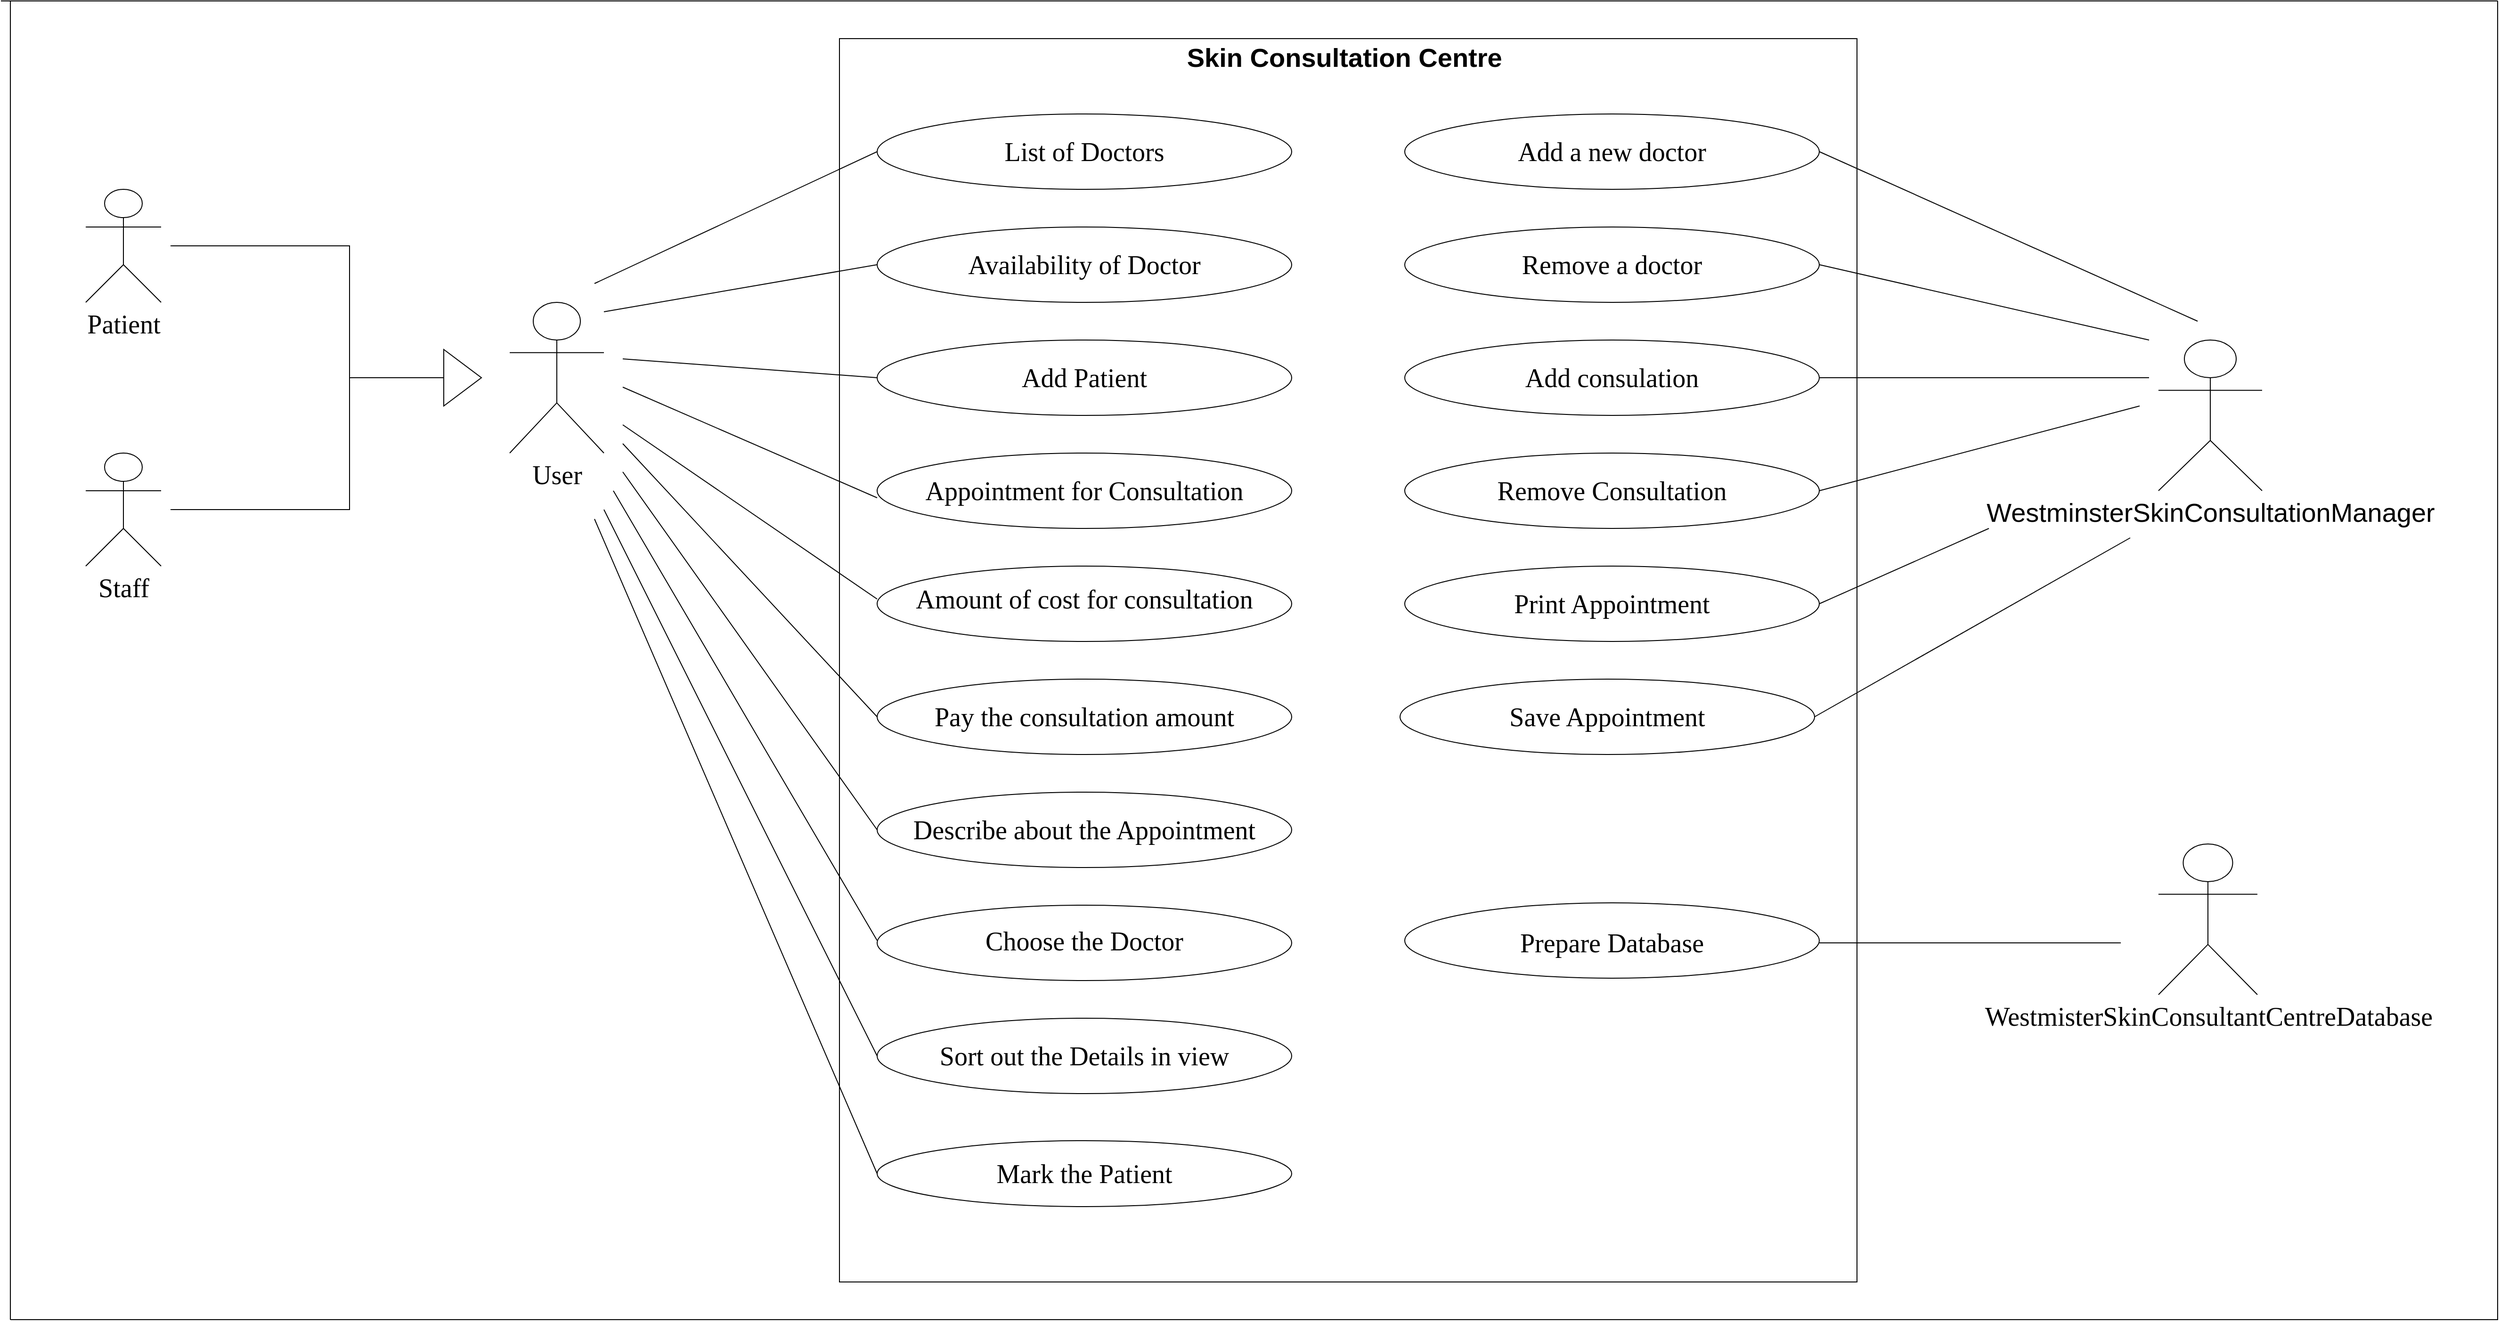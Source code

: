 <mxfile>
    <diagram id="QwScyX0qfKBpCgQm_luk" name="Page-1">
        <mxGraphModel dx="2236" dy="1036" grid="1" gridSize="10" guides="1" tooltips="1" connect="1" arrows="1" fold="1" page="1" pageScale="1" pageWidth="850" pageHeight="1100" math="0" shadow="0">
            <root>
                <mxCell id="0"/>
                <mxCell id="1" parent="0"/>
                <mxCell id="yenkOo6DqtrPsOngHPib-1" value="" style="rounded=0;whiteSpace=wrap;html=1;fillColor=none;" parent="1" vertex="1">
                    <mxGeometry x="160" y="120" width="1080" height="1320" as="geometry"/>
                </mxCell>
                <mxCell id="yenkOo6DqtrPsOngHPib-2" value="&lt;font style=&quot;font-size: 28px;&quot; face=&quot;Times New Roman&quot;&gt;User&lt;/font&gt;" style="shape=umlActor;verticalLabelPosition=bottom;verticalAlign=top;html=1;outlineConnect=0;fillColor=none;" parent="1" vertex="1">
                    <mxGeometry x="-190" y="400" width="100" height="160" as="geometry"/>
                </mxCell>
                <mxCell id="yenkOo6DqtrPsOngHPib-6" value="&lt;span style=&quot;font-size: 28px;&quot;&gt;WestminsterSkinConsultationManager&lt;/span&gt;" style="shape=umlActor;verticalLabelPosition=bottom;verticalAlign=top;html=1;outlineConnect=0;fillColor=none;" parent="1" vertex="1">
                    <mxGeometry x="1560" y="440" width="110" height="160" as="geometry"/>
                </mxCell>
                <mxCell id="yenkOo6DqtrPsOngHPib-8" value="" style="ellipse;whiteSpace=wrap;html=1;fillColor=none;" parent="1" vertex="1">
                    <mxGeometry x="200" y="200" width="440" height="80" as="geometry"/>
                </mxCell>
                <mxCell id="yenkOo6DqtrPsOngHPib-9" value="" style="ellipse;whiteSpace=wrap;html=1;fillColor=none;" parent="1" vertex="1">
                    <mxGeometry x="200" y="560" width="440" height="80" as="geometry"/>
                </mxCell>
                <mxCell id="yenkOo6DqtrPsOngHPib-10" value="" style="ellipse;whiteSpace=wrap;html=1;fillColor=none;" parent="1" vertex="1">
                    <mxGeometry x="200" y="320" width="440" height="80" as="geometry"/>
                </mxCell>
                <mxCell id="yenkOo6DqtrPsOngHPib-11" value="" style="ellipse;whiteSpace=wrap;html=1;fillColor=none;" parent="1" vertex="1">
                    <mxGeometry x="200" y="680" width="440" height="80" as="geometry"/>
                </mxCell>
                <mxCell id="yenkOo6DqtrPsOngHPib-12" value="" style="ellipse;whiteSpace=wrap;html=1;fillColor=none;" parent="1" vertex="1">
                    <mxGeometry x="200" y="440" width="440" height="80" as="geometry"/>
                </mxCell>
                <mxCell id="yenkOo6DqtrPsOngHPib-13" value="" style="ellipse;whiteSpace=wrap;html=1;fillColor=none;" parent="1" vertex="1">
                    <mxGeometry x="200" y="800" width="440" height="80" as="geometry"/>
                </mxCell>
                <mxCell id="yenkOo6DqtrPsOngHPib-14" value="" style="ellipse;whiteSpace=wrap;html=1;fillColor=none;" parent="1" vertex="1">
                    <mxGeometry x="200" y="920" width="440" height="80" as="geometry"/>
                </mxCell>
                <mxCell id="yenkOo6DqtrPsOngHPib-15" value="" style="ellipse;whiteSpace=wrap;html=1;fillColor=none;" parent="1" vertex="1">
                    <mxGeometry x="200" y="1040" width="440" height="80" as="geometry"/>
                </mxCell>
                <mxCell id="yenkOo6DqtrPsOngHPib-16" value="" style="ellipse;whiteSpace=wrap;html=1;fillColor=none;" parent="1" vertex="1">
                    <mxGeometry x="200" y="1160" width="440" height="80" as="geometry"/>
                </mxCell>
                <mxCell id="yenkOo6DqtrPsOngHPib-17" value="" style="ellipse;whiteSpace=wrap;html=1;fillColor=none;" parent="1" vertex="1">
                    <mxGeometry x="760" y="200" width="440" height="80" as="geometry"/>
                </mxCell>
                <mxCell id="yenkOo6DqtrPsOngHPib-18" value="" style="ellipse;whiteSpace=wrap;html=1;fillColor=none;" parent="1" vertex="1">
                    <mxGeometry x="760" y="320" width="440" height="80" as="geometry"/>
                </mxCell>
                <mxCell id="yenkOo6DqtrPsOngHPib-19" value="" style="ellipse;whiteSpace=wrap;html=1;fillColor=none;" parent="1" vertex="1">
                    <mxGeometry x="760" y="440" width="440" height="80" as="geometry"/>
                </mxCell>
                <mxCell id="yenkOo6DqtrPsOngHPib-20" value="" style="ellipse;whiteSpace=wrap;html=1;fillColor=none;" parent="1" vertex="1">
                    <mxGeometry x="760" y="560" width="440" height="80" as="geometry"/>
                </mxCell>
                <mxCell id="yenkOo6DqtrPsOngHPib-21" value="" style="ellipse;whiteSpace=wrap;html=1;fillColor=none;" parent="1" vertex="1">
                    <mxGeometry x="760" y="680" width="440" height="80" as="geometry"/>
                </mxCell>
                <mxCell id="yenkOo6DqtrPsOngHPib-22" value="&lt;h1 style=&quot;font-size: 28px;&quot;&gt;&lt;font face=&quot;Helvetica&quot;&gt;Skin Consultation Centre&amp;nbsp;&lt;/font&gt;&lt;/h1&gt;" style="text;html=1;strokeColor=none;fillColor=none;align=center;verticalAlign=middle;whiteSpace=wrap;rounded=0;fontStyle=1;fontFamily=Times New Roman;" parent="1" vertex="1">
                    <mxGeometry x="200" y="120" width="1000" height="40" as="geometry"/>
                </mxCell>
                <mxCell id="yenkOo6DqtrPsOngHPib-23" value="List of Doctors" style="text;html=1;strokeColor=none;fillColor=none;align=center;verticalAlign=middle;whiteSpace=wrap;rounded=0;fontSize=28;fontFamily=Times New Roman;" parent="1" vertex="1">
                    <mxGeometry x="200" y="225" width="440" height="30" as="geometry"/>
                </mxCell>
                <mxCell id="yenkOo6DqtrPsOngHPib-24" value="&lt;font face=&quot;Times New Roman&quot;&gt;Availability of Doctor&lt;/font&gt;" style="text;html=1;strokeColor=none;fillColor=none;align=center;verticalAlign=middle;whiteSpace=wrap;rounded=0;fontFamily=Helvetica;fontSize=28;" parent="1" vertex="1">
                    <mxGeometry x="200" y="345" width="440" height="30" as="geometry"/>
                </mxCell>
                <mxCell id="yenkOo6DqtrPsOngHPib-25" value="Add Patient" style="text;html=1;strokeColor=none;fillColor=none;align=center;verticalAlign=middle;whiteSpace=wrap;rounded=0;fontFamily=Times New Roman;fontSize=28;" parent="1" vertex="1">
                    <mxGeometry x="200" y="465" width="440" height="30" as="geometry"/>
                </mxCell>
                <mxCell id="yenkOo6DqtrPsOngHPib-26" value="Appointment for Consultation" style="text;html=1;strokeColor=none;fillColor=none;align=center;verticalAlign=middle;whiteSpace=wrap;rounded=0;fontFamily=Times New Roman;fontSize=28;" parent="1" vertex="1">
                    <mxGeometry x="200" y="585" width="440" height="30" as="geometry"/>
                </mxCell>
                <mxCell id="yenkOo6DqtrPsOngHPib-27" value="Amount of cost for consultation" style="text;html=1;strokeColor=none;fillColor=none;align=center;verticalAlign=middle;whiteSpace=wrap;rounded=0;fontFamily=Times New Roman;fontSize=28;" parent="1" vertex="1">
                    <mxGeometry x="200" y="700" width="440" height="30" as="geometry"/>
                </mxCell>
                <mxCell id="yenkOo6DqtrPsOngHPib-28" value="Pay the consultation amount" style="text;html=1;strokeColor=none;fillColor=none;align=center;verticalAlign=middle;whiteSpace=wrap;rounded=0;fontFamily=Times New Roman;fontSize=28;" parent="1" vertex="1">
                    <mxGeometry x="200" y="825" width="440" height="30" as="geometry"/>
                </mxCell>
                <mxCell id="yenkOo6DqtrPsOngHPib-29" value="Describe about the Appointment" style="text;html=1;strokeColor=none;fillColor=none;align=center;verticalAlign=middle;whiteSpace=wrap;rounded=0;fontFamily=Times New Roman;fontSize=28;" parent="1" vertex="1">
                    <mxGeometry x="200" y="945" width="440" height="30" as="geometry"/>
                </mxCell>
                <mxCell id="yenkOo6DqtrPsOngHPib-30" value="Choose the Doctor" style="text;html=1;strokeColor=none;fillColor=none;align=center;verticalAlign=middle;whiteSpace=wrap;rounded=0;fontFamily=Times New Roman;fontSize=28;" parent="1" vertex="1">
                    <mxGeometry x="200" y="1060" width="440" height="35" as="geometry"/>
                </mxCell>
                <mxCell id="yenkOo6DqtrPsOngHPib-31" value="Sort out the Details in view" style="text;html=1;strokeColor=none;fillColor=none;align=center;verticalAlign=middle;whiteSpace=wrap;rounded=0;fontFamily=Times New Roman;fontSize=28;" parent="1" vertex="1">
                    <mxGeometry x="200" y="1185" width="440" height="30" as="geometry"/>
                </mxCell>
                <mxCell id="yenkOo6DqtrPsOngHPib-32" value="Add a new doctor" style="text;html=1;strokeColor=none;fillColor=none;align=center;verticalAlign=middle;whiteSpace=wrap;rounded=0;fontFamily=Times New Roman;fontSize=28;" parent="1" vertex="1">
                    <mxGeometry x="760" y="225" width="440" height="30" as="geometry"/>
                </mxCell>
                <mxCell id="yenkOo6DqtrPsOngHPib-33" value="Remove a doctor" style="text;html=1;strokeColor=none;fillColor=none;align=center;verticalAlign=middle;whiteSpace=wrap;rounded=0;fontFamily=Times New Roman;fontSize=28;" parent="1" vertex="1">
                    <mxGeometry x="760" y="345" width="440" height="30" as="geometry"/>
                </mxCell>
                <mxCell id="yenkOo6DqtrPsOngHPib-34" value="Add consulation" style="text;html=1;strokeColor=none;fillColor=none;align=center;verticalAlign=middle;whiteSpace=wrap;rounded=0;fontFamily=Times New Roman;fontSize=28;" parent="1" vertex="1">
                    <mxGeometry x="760" y="465" width="440" height="30" as="geometry"/>
                </mxCell>
                <mxCell id="yenkOo6DqtrPsOngHPib-35" value="Remove Consultation" style="text;html=1;strokeColor=none;fillColor=none;align=center;verticalAlign=middle;whiteSpace=wrap;rounded=0;fontFamily=Times New Roman;fontSize=28;" parent="1" vertex="1">
                    <mxGeometry x="760" y="585" width="440" height="30" as="geometry"/>
                </mxCell>
                <mxCell id="yenkOo6DqtrPsOngHPib-36" value="Print Appointment" style="text;html=1;strokeColor=none;fillColor=none;align=center;verticalAlign=middle;whiteSpace=wrap;rounded=0;fontFamily=Times New Roman;fontSize=28;" parent="1" vertex="1">
                    <mxGeometry x="760" y="705" width="440" height="30" as="geometry"/>
                </mxCell>
                <mxCell id="yenkOo6DqtrPsOngHPib-38" value="" style="ellipse;whiteSpace=wrap;html=1;fontFamily=Times New Roman;fontSize=28;fillColor=none;" parent="1" vertex="1">
                    <mxGeometry x="755" y="800" width="440" height="80" as="geometry"/>
                </mxCell>
                <mxCell id="yenkOo6DqtrPsOngHPib-37" value="Save Appointment" style="text;html=1;strokeColor=none;fillColor=none;align=center;verticalAlign=middle;whiteSpace=wrap;rounded=0;fontFamily=Times New Roman;fontSize=28;" parent="1" vertex="1">
                    <mxGeometry x="760" y="825" width="430" height="30" as="geometry"/>
                </mxCell>
                <mxCell id="yenkOo6DqtrPsOngHPib-40" value="Patient" style="shape=umlActor;verticalLabelPosition=bottom;verticalAlign=top;html=1;outlineConnect=0;fontFamily=Times New Roman;fontSize=28;fillColor=none;" parent="1" vertex="1">
                    <mxGeometry x="-640" y="280" width="80" height="120" as="geometry"/>
                </mxCell>
                <mxCell id="yenkOo6DqtrPsOngHPib-41" value="Staff" style="shape=umlActor;verticalLabelPosition=bottom;verticalAlign=top;html=1;outlineConnect=0;fontFamily=Times New Roman;fontSize=28;fillColor=none;" parent="1" vertex="1">
                    <mxGeometry x="-640" y="560" width="80" height="120" as="geometry"/>
                </mxCell>
                <mxCell id="yenkOo6DqtrPsOngHPib-51" value="" style="ellipse;whiteSpace=wrap;html=1;fontFamily=Times New Roman;fontSize=28;fillColor=none;" parent="1" vertex="1">
                    <mxGeometry x="760" y="1037.5" width="440" height="80" as="geometry"/>
                </mxCell>
                <mxCell id="yenkOo6DqtrPsOngHPib-52" value="Prepare Database" style="text;html=1;strokeColor=none;fillColor=none;align=center;verticalAlign=middle;whiteSpace=wrap;rounded=0;fontFamily=Times New Roman;fontSize=28;" parent="1" vertex="1">
                    <mxGeometry x="760" y="1065" width="440" height="30" as="geometry"/>
                </mxCell>
                <mxCell id="yenkOo6DqtrPsOngHPib-53" value="WestmisterSkinConsultantCentreDatabase" style="shape=umlActor;verticalLabelPosition=bottom;verticalAlign=top;html=1;outlineConnect=0;fontFamily=Times New Roman;fontSize=28;fillColor=none;" parent="1" vertex="1">
                    <mxGeometry x="1560" y="975" width="105" height="160" as="geometry"/>
                </mxCell>
                <mxCell id="yenkOo6DqtrPsOngHPib-56" value="" style="ellipse;whiteSpace=wrap;html=1;fontFamily=Times New Roman;fontSize=28;fillColor=none;" parent="1" vertex="1">
                    <mxGeometry x="200" y="1290" width="440" height="70" as="geometry"/>
                </mxCell>
                <mxCell id="yenkOo6DqtrPsOngHPib-55" value="Mark the Patient" style="text;html=1;strokeColor=none;fillColor=none;align=center;verticalAlign=middle;whiteSpace=wrap;rounded=0;fontFamily=Times New Roman;fontSize=28;" parent="1" vertex="1">
                    <mxGeometry x="200" y="1310" width="440" height="30" as="geometry"/>
                </mxCell>
                <mxCell id="yenkOo6DqtrPsOngHPib-57" value="" style="endArrow=none;html=1;rounded=0;fontFamily=Times New Roman;fontSize=28;entryX=0;entryY=0.5;entryDx=0;entryDy=0;" parent="1" target="yenkOo6DqtrPsOngHPib-28" edge="1">
                    <mxGeometry width="50" height="50" relative="1" as="geometry">
                        <mxPoint x="-70" y="550" as="sourcePoint"/>
                        <mxPoint x="490" y="630" as="targetPoint"/>
                    </mxGeometry>
                </mxCell>
                <mxCell id="yenkOo6DqtrPsOngHPib-58" value="" style="endArrow=none;html=1;rounded=0;fontFamily=Times New Roman;fontSize=28;entryX=0;entryY=0.5;entryDx=0;entryDy=0;" parent="1" target="yenkOo6DqtrPsOngHPib-27" edge="1">
                    <mxGeometry width="50" height="50" relative="1" as="geometry">
                        <mxPoint x="-70" y="530" as="sourcePoint"/>
                        <mxPoint x="490" y="630" as="targetPoint"/>
                    </mxGeometry>
                </mxCell>
                <mxCell id="yenkOo6DqtrPsOngHPib-59" value="" style="endArrow=none;html=1;rounded=0;fontFamily=Times New Roman;fontSize=28;entryX=0;entryY=0.75;entryDx=0;entryDy=0;" parent="1" target="yenkOo6DqtrPsOngHPib-26" edge="1">
                    <mxGeometry width="50" height="50" relative="1" as="geometry">
                        <mxPoint x="-70" y="490" as="sourcePoint"/>
                        <mxPoint x="490" y="630" as="targetPoint"/>
                    </mxGeometry>
                </mxCell>
                <mxCell id="yenkOo6DqtrPsOngHPib-60" value="" style="endArrow=none;html=1;rounded=0;fontFamily=Times New Roman;fontSize=28;entryX=0;entryY=0.5;entryDx=0;entryDy=0;" parent="1" target="yenkOo6DqtrPsOngHPib-25" edge="1">
                    <mxGeometry width="50" height="50" relative="1" as="geometry">
                        <mxPoint x="-70" y="460" as="sourcePoint"/>
                        <mxPoint x="490" y="630" as="targetPoint"/>
                    </mxGeometry>
                </mxCell>
                <mxCell id="yenkOo6DqtrPsOngHPib-61" value="" style="endArrow=none;html=1;rounded=0;fontFamily=Times New Roman;fontSize=28;entryX=0;entryY=0.5;entryDx=0;entryDy=0;" parent="1" target="yenkOo6DqtrPsOngHPib-24" edge="1">
                    <mxGeometry width="50" height="50" relative="1" as="geometry">
                        <mxPoint x="-90" y="410" as="sourcePoint"/>
                        <mxPoint x="490" y="630" as="targetPoint"/>
                    </mxGeometry>
                </mxCell>
                <mxCell id="yenkOo6DqtrPsOngHPib-62" value="" style="endArrow=none;html=1;rounded=0;fontFamily=Times New Roman;fontSize=28;entryX=0;entryY=0.5;entryDx=0;entryDy=0;" parent="1" target="yenkOo6DqtrPsOngHPib-23" edge="1">
                    <mxGeometry width="50" height="50" relative="1" as="geometry">
                        <mxPoint x="-100" y="380" as="sourcePoint"/>
                        <mxPoint x="90" y="560" as="targetPoint"/>
                    </mxGeometry>
                </mxCell>
                <mxCell id="yenkOo6DqtrPsOngHPib-64" value="" style="endArrow=none;html=1;rounded=0;fontFamily=Times New Roman;fontSize=28;entryX=0;entryY=0.5;entryDx=0;entryDy=0;" parent="1" target="yenkOo6DqtrPsOngHPib-55" edge="1">
                    <mxGeometry width="50" height="50" relative="1" as="geometry">
                        <mxPoint x="-100" y="630" as="sourcePoint"/>
                        <mxPoint x="490" y="850" as="targetPoint"/>
                    </mxGeometry>
                </mxCell>
                <mxCell id="yenkOo6DqtrPsOngHPib-65" value="" style="endArrow=none;html=1;rounded=0;fontFamily=Times New Roman;fontSize=28;exitX=0;exitY=0.5;exitDx=0;exitDy=0;" parent="1" source="yenkOo6DqtrPsOngHPib-31" edge="1">
                    <mxGeometry width="50" height="50" relative="1" as="geometry">
                        <mxPoint x="440" y="900" as="sourcePoint"/>
                        <mxPoint x="-90" y="620" as="targetPoint"/>
                    </mxGeometry>
                </mxCell>
                <mxCell id="yenkOo6DqtrPsOngHPib-66" value="" style="endArrow=none;html=1;rounded=0;fontFamily=Times New Roman;fontSize=28;entryX=0;entryY=0.5;entryDx=0;entryDy=0;" parent="1" target="yenkOo6DqtrPsOngHPib-30" edge="1">
                    <mxGeometry width="50" height="50" relative="1" as="geometry">
                        <mxPoint x="-80" y="600" as="sourcePoint"/>
                        <mxPoint x="490" y="850" as="targetPoint"/>
                    </mxGeometry>
                </mxCell>
                <mxCell id="yenkOo6DqtrPsOngHPib-67" value="" style="endArrow=none;html=1;rounded=0;fontFamily=Times New Roman;fontSize=28;entryX=0;entryY=0.5;entryDx=0;entryDy=0;" parent="1" target="yenkOo6DqtrPsOngHPib-29" edge="1">
                    <mxGeometry width="50" height="50" relative="1" as="geometry">
                        <mxPoint x="-70" y="580" as="sourcePoint"/>
                        <mxPoint x="490" y="850" as="targetPoint"/>
                    </mxGeometry>
                </mxCell>
                <mxCell id="yenkOo6DqtrPsOngHPib-68" value="" style="endArrow=none;html=1;rounded=0;fontFamily=Times New Roman;fontSize=28;exitX=1;exitY=0.5;exitDx=0;exitDy=0;" parent="1" source="yenkOo6DqtrPsOngHPib-52" edge="1">
                    <mxGeometry width="50" height="50" relative="1" as="geometry">
                        <mxPoint x="950" y="760" as="sourcePoint"/>
                        <mxPoint x="1520" y="1080" as="targetPoint"/>
                    </mxGeometry>
                </mxCell>
                <mxCell id="yenkOo6DqtrPsOngHPib-69" value="" style="endArrow=none;html=1;rounded=0;fontFamily=Times New Roman;fontSize=28;exitX=1;exitY=0.5;exitDx=0;exitDy=0;" parent="1" source="yenkOo6DqtrPsOngHPib-36" edge="1">
                    <mxGeometry width="50" height="50" relative="1" as="geometry">
                        <mxPoint x="950" y="760" as="sourcePoint"/>
                        <mxPoint x="1380" y="640" as="targetPoint"/>
                    </mxGeometry>
                </mxCell>
                <mxCell id="yenkOo6DqtrPsOngHPib-70" value="" style="endArrow=none;html=1;rounded=0;fontFamily=Times New Roman;fontSize=28;exitX=1;exitY=0.5;exitDx=0;exitDy=0;" parent="1" source="yenkOo6DqtrPsOngHPib-38" edge="1">
                    <mxGeometry width="50" height="50" relative="1" as="geometry">
                        <mxPoint x="950" y="760" as="sourcePoint"/>
                        <mxPoint x="1530" y="650" as="targetPoint"/>
                    </mxGeometry>
                </mxCell>
                <mxCell id="yenkOo6DqtrPsOngHPib-71" value="" style="endArrow=none;html=1;rounded=0;fontFamily=Times New Roman;fontSize=28;exitX=1;exitY=0.5;exitDx=0;exitDy=0;" parent="1" source="yenkOo6DqtrPsOngHPib-35" edge="1">
                    <mxGeometry width="50" height="50" relative="1" as="geometry">
                        <mxPoint x="950" y="760" as="sourcePoint"/>
                        <mxPoint x="1540" y="510" as="targetPoint"/>
                    </mxGeometry>
                </mxCell>
                <mxCell id="yenkOo6DqtrPsOngHPib-72" value="" style="endArrow=none;html=1;rounded=0;fontFamily=Times New Roman;fontSize=28;exitX=1;exitY=0.5;exitDx=0;exitDy=0;" parent="1" source="yenkOo6DqtrPsOngHPib-34" edge="1">
                    <mxGeometry width="50" height="50" relative="1" as="geometry">
                        <mxPoint x="950" y="760" as="sourcePoint"/>
                        <mxPoint x="1550" y="480" as="targetPoint"/>
                    </mxGeometry>
                </mxCell>
                <mxCell id="yenkOo6DqtrPsOngHPib-73" value="" style="endArrow=none;html=1;rounded=0;fontFamily=Times New Roman;fontSize=28;entryX=1;entryY=0.5;entryDx=0;entryDy=0;" parent="1" target="yenkOo6DqtrPsOngHPib-33" edge="1">
                    <mxGeometry width="50" height="50" relative="1" as="geometry">
                        <mxPoint x="1550" y="440" as="sourcePoint"/>
                        <mxPoint x="1000" y="710" as="targetPoint"/>
                    </mxGeometry>
                </mxCell>
                <mxCell id="yenkOo6DqtrPsOngHPib-74" value="" style="endArrow=none;html=1;rounded=0;fontFamily=Times New Roman;fontSize=28;entryX=1;entryY=0.5;entryDx=0;entryDy=0;" parent="1" target="yenkOo6DqtrPsOngHPib-32" edge="1">
                    <mxGeometry width="50" height="50" relative="1" as="geometry">
                        <mxPoint x="1601.538" y="420" as="sourcePoint"/>
                        <mxPoint x="1000" y="710" as="targetPoint"/>
                    </mxGeometry>
                </mxCell>
                <mxCell id="yenkOo6DqtrPsOngHPib-77" value="" style="endArrow=none;html=1;rounded=0;fontFamily=Times New Roman;fontSize=28;" parent="1" edge="1">
                    <mxGeometry width="50" height="50" relative="1" as="geometry">
                        <mxPoint x="-550" y="340" as="sourcePoint"/>
                        <mxPoint x="-550" y="620" as="targetPoint"/>
                        <Array as="points">
                            <mxPoint x="-360" y="340"/>
                            <mxPoint x="-360" y="620"/>
                        </Array>
                    </mxGeometry>
                </mxCell>
                <mxCell id="yenkOo6DqtrPsOngHPib-78" value="" style="endArrow=none;html=1;rounded=0;fontFamily=Times New Roman;fontSize=28;" parent="1" target="yenkOo6DqtrPsOngHPib-79" edge="1">
                    <mxGeometry width="50" height="50" relative="1" as="geometry">
                        <mxPoint x="-360" y="480" as="sourcePoint"/>
                        <mxPoint x="-280" y="480" as="targetPoint"/>
                    </mxGeometry>
                </mxCell>
                <mxCell id="yenkOo6DqtrPsOngHPib-79" value="" style="triangle;whiteSpace=wrap;html=1;fontFamily=Times New Roman;fontSize=28;fillColor=none;" parent="1" vertex="1">
                    <mxGeometry x="-260" y="450" width="40" height="60" as="geometry"/>
                </mxCell>
                <mxCell id="yenkOo6DqtrPsOngHPib-80" value="" style="endArrow=none;html=1;rounded=0;fontFamily=Times New Roman;fontSize=28;" parent="1" edge="1">
                    <mxGeometry width="50" height="50" relative="1" as="geometry">
                        <mxPoint x="-730" y="80" as="sourcePoint"/>
                        <mxPoint x="1920" y="80" as="targetPoint"/>
                    </mxGeometry>
                </mxCell>
                <mxCell id="yenkOo6DqtrPsOngHPib-81" value="" style="endArrow=none;html=1;rounded=0;fontFamily=Times New Roman;fontSize=28;" parent="1" edge="1">
                    <mxGeometry width="50" height="50" relative="1" as="geometry">
                        <mxPoint x="-720" y="1480" as="sourcePoint"/>
                        <mxPoint x="-720" y="80" as="targetPoint"/>
                    </mxGeometry>
                </mxCell>
                <mxCell id="yenkOo6DqtrPsOngHPib-82" value="" style="endArrow=none;html=1;rounded=0;fontFamily=Times New Roman;fontSize=28;" parent="1" edge="1">
                    <mxGeometry width="50" height="50" relative="1" as="geometry">
                        <mxPoint x="-720" y="1480" as="sourcePoint"/>
                        <mxPoint x="1920" y="80" as="targetPoint"/>
                        <Array as="points">
                            <mxPoint x="1920" y="1480"/>
                        </Array>
                    </mxGeometry>
                </mxCell>
            </root>
        </mxGraphModel>
    </diagram>
</mxfile>